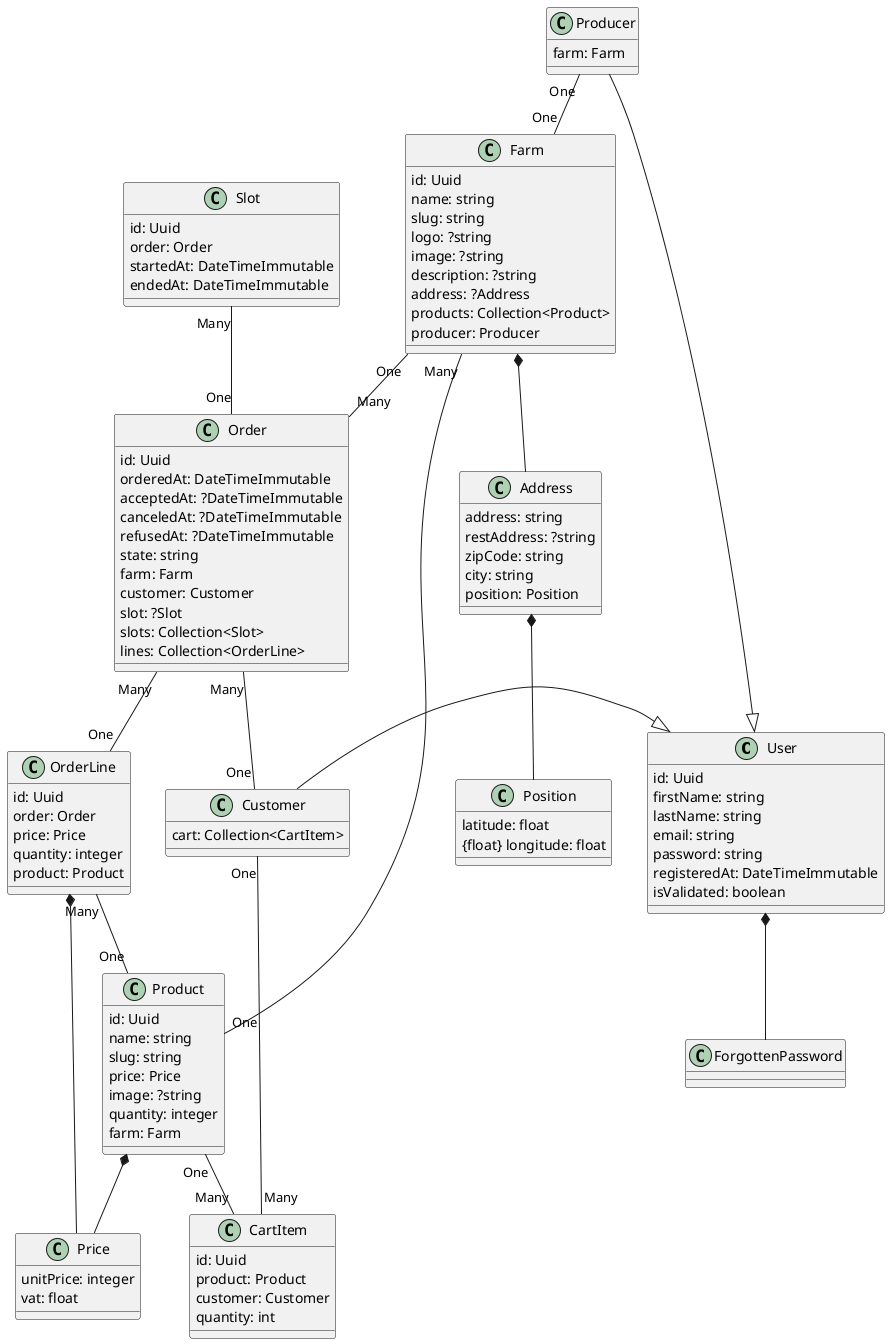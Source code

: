 @startuml

class User {
	{field} id: Uuid
	{field} firstName: string
	{field} lastName: string
	{field} email: string
	{field} password: string
	{field} registeredAt: DateTimeImmutable
	{field} isValidated: boolean
}

class Producer {
	{field} farm: Farm
}

class Farm {
	{field} id: Uuid
	{field} name: string
	{field} slug: string
	{field} logo: ?string
	{field} image: ?string
	{field} description: ?string
	{field} address: ?Address
	{field} products: Collection<Product>
	{field} producer: Producer
}

class Address {
	{field} address: string
	{field} restAddress: ?string
	{field} zipCode: string
	{field} city: string
	{field} position: Position
}

class Position {
	{field} latitude: float
	{float} longitude: float
}

class Product {
	{field} id: Uuid
	{field} name: string
	{field} slug: string
	{field} price: Price
	{field} image: ?string
	{field} quantity: integer
	{field} farm: Farm
}

class Price {
	{field} unitPrice: integer
	{field} vat: float
}

class Order {
	{field} id: Uuid
	{field} orderedAt: DateTimeImmutable
	{field} acceptedAt: ?DateTimeImmutable
	{field} canceledAt: ?DateTimeImmutable
	{field} refusedAt: ?DateTimeImmutable
	{field} state: string
	{field} farm: Farm
	{field} customer: Customer
	{field} slot: ?Slot
	{field} slots: Collection<Slot>
	{field} lines: Collection<OrderLine>
}

class OrderLine {
	{field} id: Uuid
	{field} order: Order
	{field} price: Price
	{field} quantity: integer
	{field} product: Product
}

class Slot {
	{field} id: Uuid
	{field} order: Order
	{field} startedAt: DateTimeImmutable
	{field} endedAt: DateTimeImmutable
}


class Customer {
	{field} cart: Collection<CartItem>
}

class CartItem {
	{field} id: Uuid
	{field} product: Product
	{field} customer: Customer
	{field} quantity: int
}

Customer -|> User
Producer -|> User
Slot "Many" -- "One" Order
Order "Many" -- "One" OrderLine
OrderLine "Many" -- "One" Product
Farm "One" -- "Many" Order
Farm "Many" -- "One" Product
Producer "One" -- "One" Farm
Order "Many" -- "One" Customer
Customer "One" -- "Many" CartItem
Product "One" -- "Many" CartItem
Product *-- Price
OrderLine *-- Price
Farm *-- Address
Address *-- Position
User *-- ForgottenPassword

@enduml
